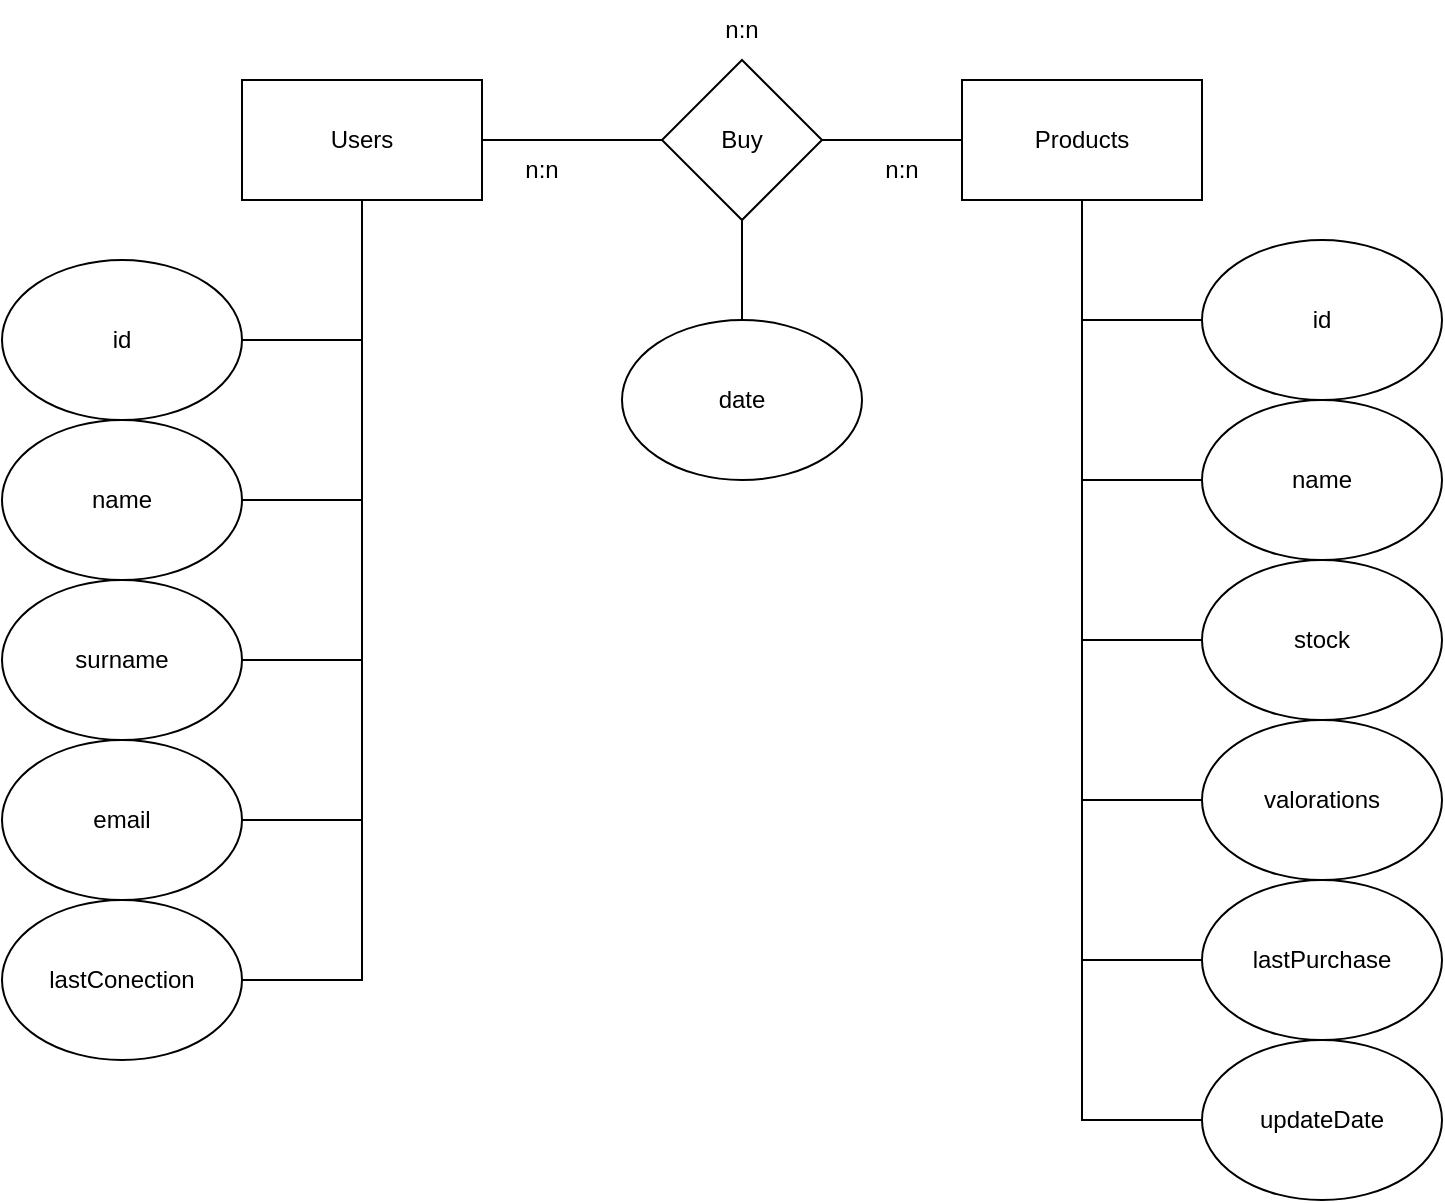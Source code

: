 <mxfile version="21.2.7" type="device" pages="2">
  <diagram name="Página-1" id="zLtE0ibs6d010ro-zzsu">
    <mxGraphModel dx="1834" dy="796" grid="1" gridSize="10" guides="1" tooltips="1" connect="1" arrows="0" fold="1" page="0" pageScale="1" pageWidth="827" pageHeight="1169" math="0" shadow="0">
      <root>
        <mxCell id="0" />
        <mxCell id="1" parent="0" />
        <mxCell id="B8uFKf191cSAA51dwMwf-5" style="edgeStyle=orthogonalEdgeStyle;rounded=0;orthogonalLoop=1;jettySize=auto;html=1;exitX=1;exitY=0.5;exitDx=0;exitDy=0;entryX=0;entryY=0.5;entryDx=0;entryDy=0;endArrow=none;endFill=0;" parent="1" source="B8uFKf191cSAA51dwMwf-1" target="B8uFKf191cSAA51dwMwf-4" edge="1">
          <mxGeometry relative="1" as="geometry" />
        </mxCell>
        <mxCell id="B8uFKf191cSAA51dwMwf-17" style="edgeStyle=orthogonalEdgeStyle;rounded=0;orthogonalLoop=1;jettySize=auto;html=1;exitX=0.5;exitY=1;exitDx=0;exitDy=0;entryX=1;entryY=0.5;entryDx=0;entryDy=0;endArrow=none;endFill=0;" parent="1" source="B8uFKf191cSAA51dwMwf-1" target="B8uFKf191cSAA51dwMwf-8" edge="1">
          <mxGeometry relative="1" as="geometry" />
        </mxCell>
        <mxCell id="B8uFKf191cSAA51dwMwf-21" style="edgeStyle=orthogonalEdgeStyle;rounded=0;orthogonalLoop=1;jettySize=auto;html=1;exitX=0.5;exitY=1;exitDx=0;exitDy=0;entryX=1;entryY=0.5;entryDx=0;entryDy=0;endArrow=none;endFill=0;" parent="1" source="B8uFKf191cSAA51dwMwf-1" target="B8uFKf191cSAA51dwMwf-9" edge="1">
          <mxGeometry relative="1" as="geometry" />
        </mxCell>
        <mxCell id="B8uFKf191cSAA51dwMwf-22" style="edgeStyle=orthogonalEdgeStyle;rounded=0;orthogonalLoop=1;jettySize=auto;html=1;exitX=0.5;exitY=1;exitDx=0;exitDy=0;entryX=1;entryY=0.5;entryDx=0;entryDy=0;endArrow=none;endFill=0;" parent="1" source="B8uFKf191cSAA51dwMwf-1" target="B8uFKf191cSAA51dwMwf-14" edge="1">
          <mxGeometry relative="1" as="geometry" />
        </mxCell>
        <mxCell id="B8uFKf191cSAA51dwMwf-23" style="edgeStyle=orthogonalEdgeStyle;rounded=0;orthogonalLoop=1;jettySize=auto;html=1;exitX=0.5;exitY=1;exitDx=0;exitDy=0;entryX=1;entryY=0.5;entryDx=0;entryDy=0;endArrow=none;endFill=0;" parent="1" source="B8uFKf191cSAA51dwMwf-1" target="B8uFKf191cSAA51dwMwf-15" edge="1">
          <mxGeometry relative="1" as="geometry" />
        </mxCell>
        <mxCell id="B8uFKf191cSAA51dwMwf-24" style="edgeStyle=orthogonalEdgeStyle;rounded=0;orthogonalLoop=1;jettySize=auto;html=1;exitX=0.5;exitY=1;exitDx=0;exitDy=0;entryX=1;entryY=0.5;entryDx=0;entryDy=0;endArrow=none;endFill=0;" parent="1" source="B8uFKf191cSAA51dwMwf-1" target="B8uFKf191cSAA51dwMwf-16" edge="1">
          <mxGeometry relative="1" as="geometry" />
        </mxCell>
        <mxCell id="B8uFKf191cSAA51dwMwf-1" value="Users" style="rounded=0;whiteSpace=wrap;html=1;" parent="1" vertex="1">
          <mxGeometry x="70" y="140" width="120" height="60" as="geometry" />
        </mxCell>
        <mxCell id="Fx9NDmlgZ-6RsZe8h9xq-7" style="edgeStyle=orthogonalEdgeStyle;rounded=0;orthogonalLoop=1;jettySize=auto;html=1;exitX=0.5;exitY=1;exitDx=0;exitDy=0;entryX=0;entryY=0.5;entryDx=0;entryDy=0;endArrow=none;endFill=0;" edge="1" parent="1" source="B8uFKf191cSAA51dwMwf-3" target="2">
          <mxGeometry relative="1" as="geometry" />
        </mxCell>
        <mxCell id="Fx9NDmlgZ-6RsZe8h9xq-8" style="edgeStyle=orthogonalEdgeStyle;rounded=0;orthogonalLoop=1;jettySize=auto;html=1;exitX=0.5;exitY=1;exitDx=0;exitDy=0;entryX=0;entryY=0.5;entryDx=0;entryDy=0;endArrow=none;endFill=0;" edge="1" parent="1" source="B8uFKf191cSAA51dwMwf-3" target="3">
          <mxGeometry relative="1" as="geometry" />
        </mxCell>
        <mxCell id="Fx9NDmlgZ-6RsZe8h9xq-9" style="edgeStyle=orthogonalEdgeStyle;rounded=0;orthogonalLoop=1;jettySize=auto;html=1;exitX=0.5;exitY=1;exitDx=0;exitDy=0;entryX=0;entryY=0.5;entryDx=0;entryDy=0;endArrow=none;endFill=0;" edge="1" parent="1" source="B8uFKf191cSAA51dwMwf-3" target="4">
          <mxGeometry relative="1" as="geometry" />
        </mxCell>
        <mxCell id="Fx9NDmlgZ-6RsZe8h9xq-10" style="edgeStyle=orthogonalEdgeStyle;rounded=0;orthogonalLoop=1;jettySize=auto;html=1;exitX=0.5;exitY=1;exitDx=0;exitDy=0;entryX=0;entryY=0.5;entryDx=0;entryDy=0;endArrow=none;endFill=0;" edge="1" parent="1" source="B8uFKf191cSAA51dwMwf-3" target="5">
          <mxGeometry relative="1" as="geometry" />
        </mxCell>
        <mxCell id="Fx9NDmlgZ-6RsZe8h9xq-11" style="edgeStyle=orthogonalEdgeStyle;rounded=0;orthogonalLoop=1;jettySize=auto;html=1;exitX=0.5;exitY=1;exitDx=0;exitDy=0;entryX=0;entryY=0.5;entryDx=0;entryDy=0;endArrow=none;endFill=0;" edge="1" parent="1" source="B8uFKf191cSAA51dwMwf-3" target="6">
          <mxGeometry relative="1" as="geometry" />
        </mxCell>
        <mxCell id="Fx9NDmlgZ-6RsZe8h9xq-12" style="edgeStyle=orthogonalEdgeStyle;rounded=0;orthogonalLoop=1;jettySize=auto;html=1;exitX=0.5;exitY=1;exitDx=0;exitDy=0;entryX=0;entryY=0.5;entryDx=0;entryDy=0;endArrow=none;endFill=0;" edge="1" parent="1" source="B8uFKf191cSAA51dwMwf-3" target="7">
          <mxGeometry relative="1" as="geometry" />
        </mxCell>
        <mxCell id="B8uFKf191cSAA51dwMwf-3" value="Products" style="rounded=0;whiteSpace=wrap;html=1;" parent="1" vertex="1">
          <mxGeometry x="430" y="140" width="120" height="60" as="geometry" />
        </mxCell>
        <mxCell id="B8uFKf191cSAA51dwMwf-6" style="edgeStyle=orthogonalEdgeStyle;rounded=0;orthogonalLoop=1;jettySize=auto;html=1;exitX=1;exitY=0.5;exitDx=0;exitDy=0;endArrow=none;endFill=0;" parent="1" source="B8uFKf191cSAA51dwMwf-4" target="B8uFKf191cSAA51dwMwf-3" edge="1">
          <mxGeometry relative="1" as="geometry" />
        </mxCell>
        <mxCell id="B8uFKf191cSAA51dwMwf-29" style="edgeStyle=orthogonalEdgeStyle;rounded=0;orthogonalLoop=1;jettySize=auto;html=1;exitX=0.5;exitY=1;exitDx=0;exitDy=0;entryX=0.5;entryY=0;entryDx=0;entryDy=0;endArrow=none;endFill=0;" parent="1" source="B8uFKf191cSAA51dwMwf-4" target="B8uFKf191cSAA51dwMwf-28" edge="1">
          <mxGeometry relative="1" as="geometry" />
        </mxCell>
        <mxCell id="B8uFKf191cSAA51dwMwf-4" value="Buy" style="rhombus;whiteSpace=wrap;html=1;" parent="1" vertex="1">
          <mxGeometry x="280" y="130" width="80" height="80" as="geometry" />
        </mxCell>
        <mxCell id="B8uFKf191cSAA51dwMwf-8" value="id" style="ellipse;whiteSpace=wrap;html=1;" parent="1" vertex="1">
          <mxGeometry x="-50" y="230" width="120" height="80" as="geometry" />
        </mxCell>
        <mxCell id="B8uFKf191cSAA51dwMwf-9" value="name" style="ellipse;whiteSpace=wrap;html=1;" parent="1" vertex="1">
          <mxGeometry x="-50" y="310" width="120" height="80" as="geometry" />
        </mxCell>
        <mxCell id="B8uFKf191cSAA51dwMwf-14" value="surname" style="ellipse;whiteSpace=wrap;html=1;" parent="1" vertex="1">
          <mxGeometry x="-50" y="390" width="120" height="80" as="geometry" />
        </mxCell>
        <mxCell id="B8uFKf191cSAA51dwMwf-15" value="email" style="ellipse;whiteSpace=wrap;html=1;" parent="1" vertex="1">
          <mxGeometry x="-50" y="470" width="120" height="80" as="geometry" />
        </mxCell>
        <mxCell id="B8uFKf191cSAA51dwMwf-16" value="lastConection" style="ellipse;whiteSpace=wrap;html=1;" parent="1" vertex="1">
          <mxGeometry x="-50" y="550" width="120" height="80" as="geometry" />
        </mxCell>
        <mxCell id="B8uFKf191cSAA51dwMwf-25" value="n:n" style="text;strokeColor=none;align=center;fillColor=none;html=1;verticalAlign=middle;whiteSpace=wrap;rounded=0;" parent="1" vertex="1">
          <mxGeometry x="190" y="170" width="60" height="30" as="geometry" />
        </mxCell>
        <mxCell id="B8uFKf191cSAA51dwMwf-26" value="n:n" style="text;strokeColor=none;align=center;fillColor=none;html=1;verticalAlign=middle;whiteSpace=wrap;rounded=0;" parent="1" vertex="1">
          <mxGeometry x="370" y="170" width="60" height="30" as="geometry" />
        </mxCell>
        <mxCell id="B8uFKf191cSAA51dwMwf-27" value="n:n" style="text;strokeColor=none;align=center;fillColor=none;html=1;verticalAlign=middle;whiteSpace=wrap;rounded=0;" parent="1" vertex="1">
          <mxGeometry x="290" y="100" width="60" height="30" as="geometry" />
        </mxCell>
        <mxCell id="B8uFKf191cSAA51dwMwf-28" value="date" style="ellipse;whiteSpace=wrap;html=1;" parent="1" vertex="1">
          <mxGeometry x="260" y="260" width="120" height="80" as="geometry" />
        </mxCell>
        <mxCell id="2" value="id" style="ellipse;whiteSpace=wrap;html=1;" parent="1" vertex="1">
          <mxGeometry x="550" y="220" width="120" height="80" as="geometry" />
        </mxCell>
        <mxCell id="3" value="name" style="ellipse;whiteSpace=wrap;html=1;" parent="1" vertex="1">
          <mxGeometry x="550" y="300" width="120" height="80" as="geometry" />
        </mxCell>
        <mxCell id="4" value="stock" style="ellipse;whiteSpace=wrap;html=1;" parent="1" vertex="1">
          <mxGeometry x="550" y="380" width="120" height="80" as="geometry" />
        </mxCell>
        <mxCell id="5" value="valorations" style="ellipse;whiteSpace=wrap;html=1;" parent="1" vertex="1">
          <mxGeometry x="550" y="460" width="120" height="80" as="geometry" />
        </mxCell>
        <mxCell id="6" value="lastPurchase" style="ellipse;whiteSpace=wrap;html=1;" parent="1" vertex="1">
          <mxGeometry x="550" y="540" width="120" height="80" as="geometry" />
        </mxCell>
        <mxCell id="7" value="updateDate" style="ellipse;whiteSpace=wrap;html=1;" parent="1" vertex="1">
          <mxGeometry x="550" y="620" width="120" height="80" as="geometry" />
        </mxCell>
      </root>
    </mxGraphModel>
  </diagram>
  <diagram id="TvPcQCiz99zke4HLROEd" name="Página-2">
    <mxGraphModel dx="403" dy="417" grid="1" gridSize="10" guides="1" tooltips="1" connect="1" arrows="1" fold="1" page="1" pageScale="1" pageWidth="827" pageHeight="1169" math="0" shadow="0">
      <root>
        <mxCell id="0" />
        <mxCell id="1" parent="0" />
      </root>
    </mxGraphModel>
  </diagram>
</mxfile>
